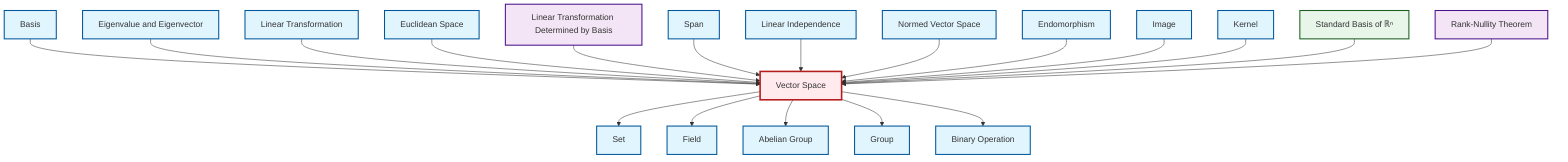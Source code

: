 graph TD
    classDef definition fill:#e1f5fe,stroke:#01579b,stroke-width:2px
    classDef theorem fill:#f3e5f5,stroke:#4a148c,stroke-width:2px
    classDef axiom fill:#fff3e0,stroke:#e65100,stroke-width:2px
    classDef example fill:#e8f5e9,stroke:#1b5e20,stroke-width:2px
    classDef current fill:#ffebee,stroke:#b71c1c,stroke-width:3px
    def-linear-transformation["Linear Transformation"]:::definition
    def-binary-operation["Binary Operation"]:::definition
    def-group["Group"]:::definition
    def-endomorphism["Endomorphism"]:::definition
    thm-rank-nullity["Rank-Nullity Theorem"]:::theorem
    def-span["Span"]:::definition
    def-euclidean-space["Euclidean Space"]:::definition
    def-field["Field"]:::definition
    thm-linear-transformation-basis["Linear Transformation Determined by Basis"]:::theorem
    def-abelian-group["Abelian Group"]:::definition
    def-kernel["Kernel"]:::definition
    def-linear-independence["Linear Independence"]:::definition
    def-normed-vector-space["Normed Vector Space"]:::definition
    def-set["Set"]:::definition
    ex-standard-basis-rn["Standard Basis of ℝⁿ"]:::example
    def-vector-space["Vector Space"]:::definition
    def-eigenvalue-eigenvector["Eigenvalue and Eigenvector"]:::definition
    def-basis["Basis"]:::definition
    def-image["Image"]:::definition
    def-basis --> def-vector-space
    def-vector-space --> def-set
    def-vector-space --> def-field
    def-vector-space --> def-abelian-group
    def-vector-space --> def-group
    def-eigenvalue-eigenvector --> def-vector-space
    def-linear-transformation --> def-vector-space
    def-euclidean-space --> def-vector-space
    thm-linear-transformation-basis --> def-vector-space
    def-span --> def-vector-space
    def-linear-independence --> def-vector-space
    def-normed-vector-space --> def-vector-space
    def-vector-space --> def-binary-operation
    def-endomorphism --> def-vector-space
    def-image --> def-vector-space
    def-kernel --> def-vector-space
    ex-standard-basis-rn --> def-vector-space
    thm-rank-nullity --> def-vector-space
    class def-vector-space current